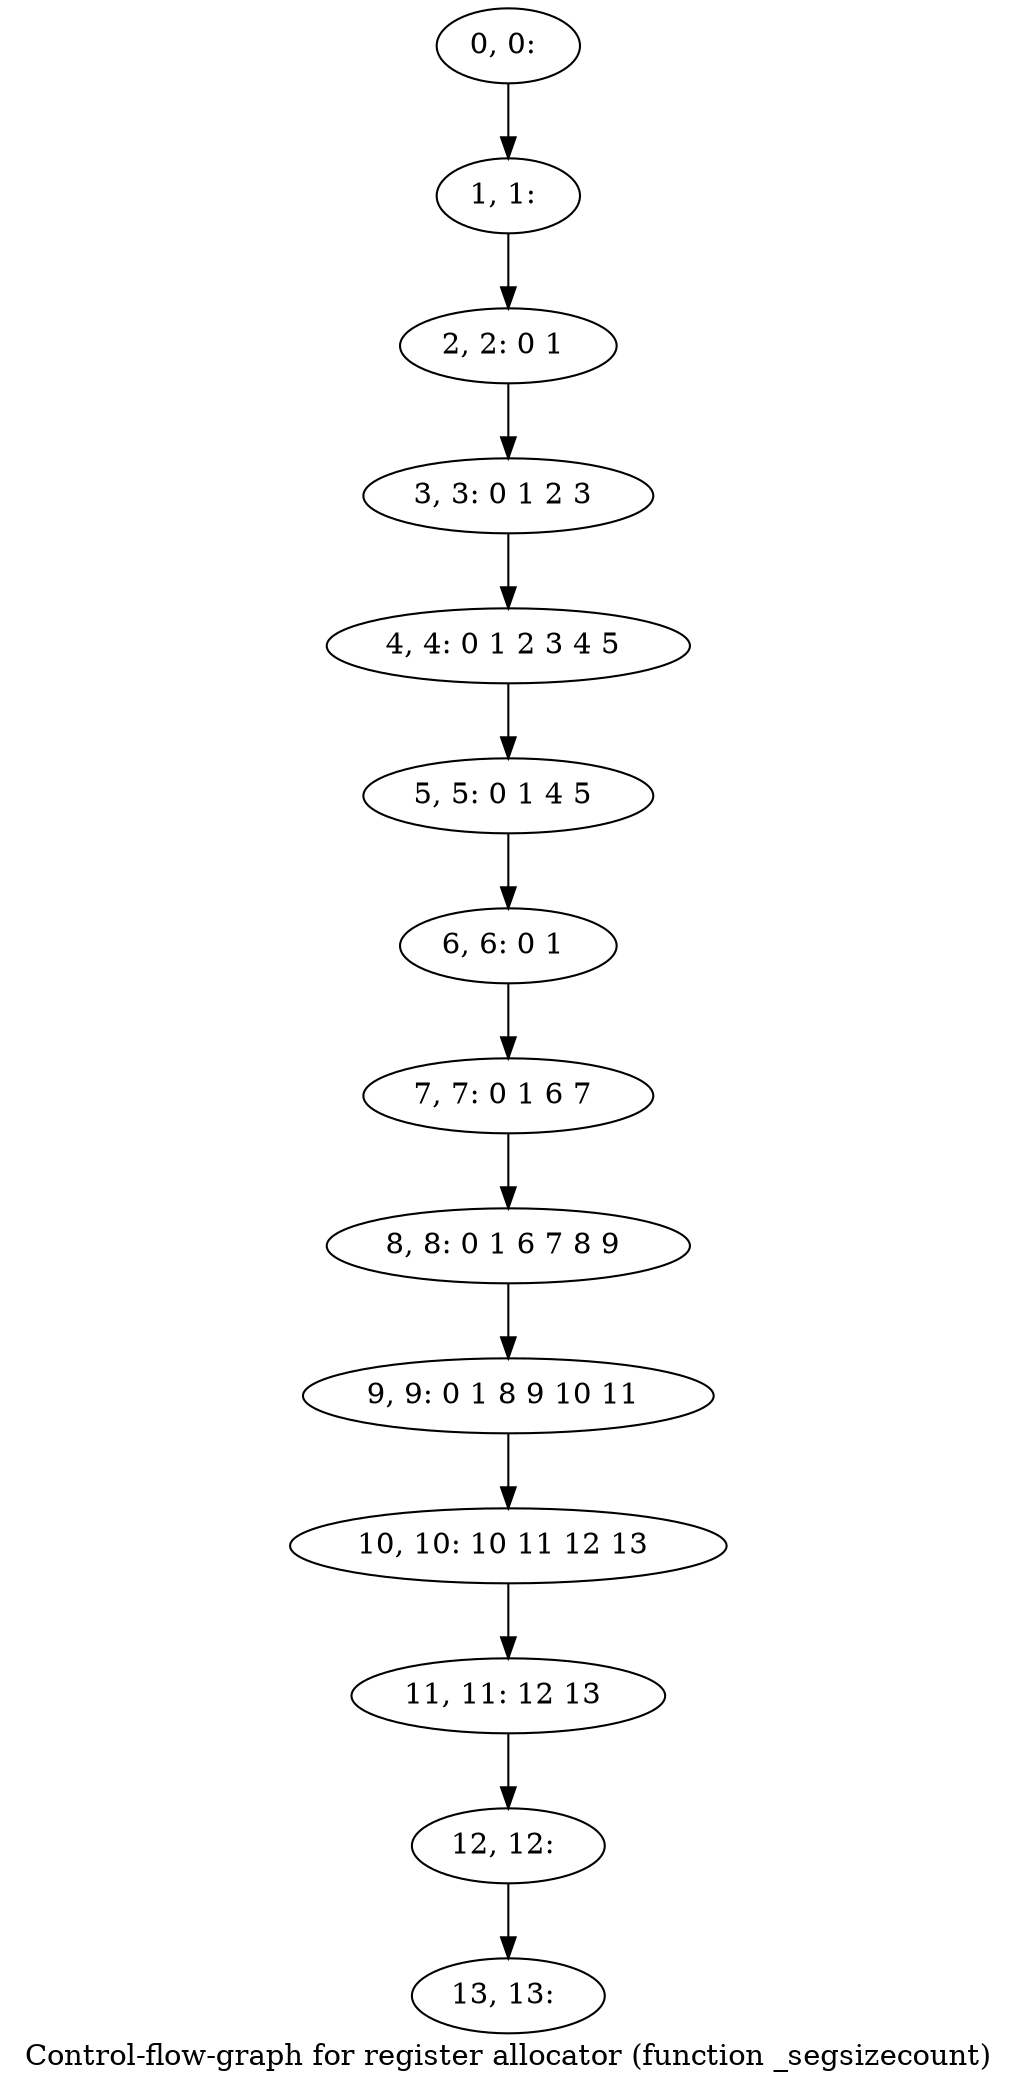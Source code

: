 digraph G {
graph [label="Control-flow-graph for register allocator (function _segsizecount)"]
0[label="0, 0: "];
1[label="1, 1: "];
2[label="2, 2: 0 1 "];
3[label="3, 3: 0 1 2 3 "];
4[label="4, 4: 0 1 2 3 4 5 "];
5[label="5, 5: 0 1 4 5 "];
6[label="6, 6: 0 1 "];
7[label="7, 7: 0 1 6 7 "];
8[label="8, 8: 0 1 6 7 8 9 "];
9[label="9, 9: 0 1 8 9 10 11 "];
10[label="10, 10: 10 11 12 13 "];
11[label="11, 11: 12 13 "];
12[label="12, 12: "];
13[label="13, 13: "];
0->1 ;
1->2 ;
2->3 ;
3->4 ;
4->5 ;
5->6 ;
6->7 ;
7->8 ;
8->9 ;
9->10 ;
10->11 ;
11->12 ;
12->13 ;
}
